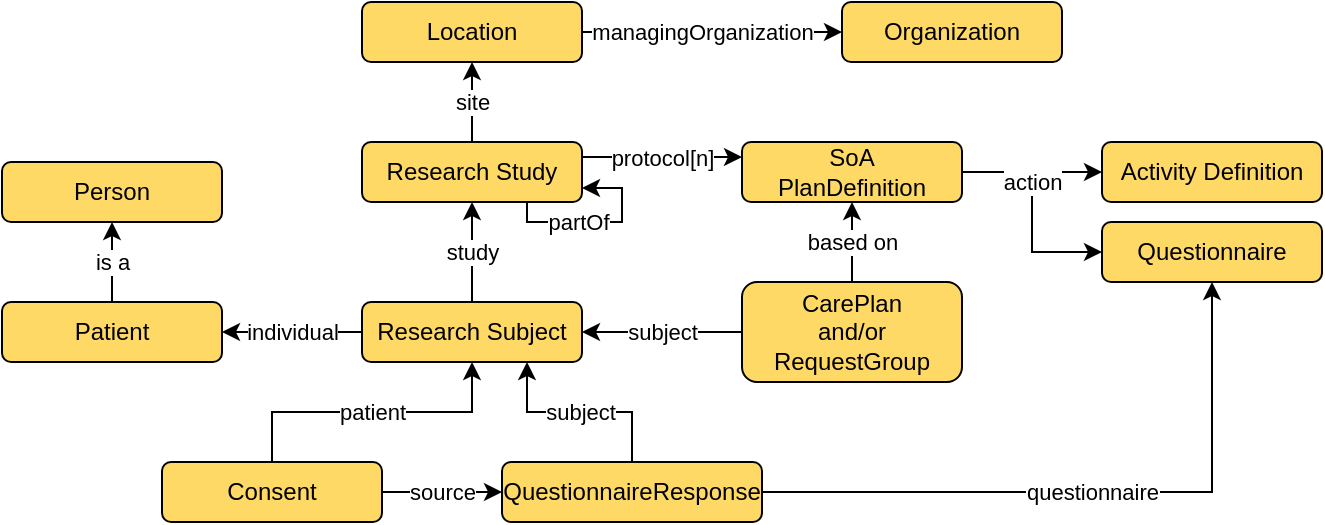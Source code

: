 <mxfile version="20.5.3" type="device"><diagram id="LX6P7j0GW9ViTpqA7aYc" name="Page-1"><mxGraphModel dx="1641" dy="374" grid="1" gridSize="10" guides="1" tooltips="1" connect="1" arrows="1" fold="1" page="1" pageScale="1" pageWidth="850" pageHeight="1100" math="0" shadow="0"><root><mxCell id="0"/><mxCell id="1" parent="0"/><mxCell id="qrLcl0S-mhwwa0B70cMd-2" value="managingOrganization" style="edgeStyle=orthogonalEdgeStyle;rounded=0;orthogonalLoop=1;jettySize=auto;html=1;fillColor=#FFD966;" edge="1" parent="1" source="qrLcl0S-mhwwa0B70cMd-1" target="qrLcl0S-mhwwa0B70cMd-3"><mxGeometry x="-0.077" relative="1" as="geometry"><mxPoint x="460" y="210" as="targetPoint"/><mxPoint as="offset"/></mxGeometry></mxCell><mxCell id="qrLcl0S-mhwwa0B70cMd-1" value="Location" style="rounded=1;whiteSpace=wrap;html=1;fillColor=#FFD966;" vertex="1" parent="1"><mxGeometry x="30" y="180" width="110" height="30" as="geometry"/></mxCell><mxCell id="qrLcl0S-mhwwa0B70cMd-3" value="Organization" style="rounded=1;whiteSpace=wrap;html=1;fillColor=#FFD966;" vertex="1" parent="1"><mxGeometry x="270" y="180" width="110" height="30" as="geometry"/></mxCell><mxCell id="qrLcl0S-mhwwa0B70cMd-5" value="site" style="edgeStyle=orthogonalEdgeStyle;rounded=0;orthogonalLoop=1;jettySize=auto;html=1;fillColor=#FFD966;" edge="1" parent="1" source="qrLcl0S-mhwwa0B70cMd-4" target="qrLcl0S-mhwwa0B70cMd-1"><mxGeometry relative="1" as="geometry"/></mxCell><mxCell id="qrLcl0S-mhwwa0B70cMd-9" value="partOf" style="edgeStyle=orthogonalEdgeStyle;rounded=0;orthogonalLoop=1;jettySize=auto;html=1;exitX=0.75;exitY=1;exitDx=0;exitDy=0;entryX=1;entryY=0.75;entryDx=0;entryDy=0;fillColor=#FFD966;" edge="1" parent="1" source="qrLcl0S-mhwwa0B70cMd-4" target="qrLcl0S-mhwwa0B70cMd-4"><mxGeometry x="-0.268" relative="1" as="geometry"><mxPoint x="200" y="270" as="targetPoint"/><Array as="points"><mxPoint x="113" y="290"/><mxPoint x="160" y="290"/><mxPoint x="160" y="273"/><mxPoint x="140" y="273"/></Array><mxPoint as="offset"/></mxGeometry></mxCell><mxCell id="qrLcl0S-mhwwa0B70cMd-11" value="protocol[n]" style="edgeStyle=orthogonalEdgeStyle;rounded=0;orthogonalLoop=1;jettySize=auto;html=1;exitX=1;exitY=0.25;exitDx=0;exitDy=0;entryX=0;entryY=0.25;entryDx=0;entryDy=0;fillColor=#FFD966;" edge="1" parent="1" source="qrLcl0S-mhwwa0B70cMd-4" target="qrLcl0S-mhwwa0B70cMd-10"><mxGeometry relative="1" as="geometry"/></mxCell><mxCell id="qrLcl0S-mhwwa0B70cMd-4" value="Research Study" style="rounded=1;whiteSpace=wrap;html=1;fillColor=#FFD966;" vertex="1" parent="1"><mxGeometry x="30" y="250" width="110" height="30" as="geometry"/></mxCell><mxCell id="qrLcl0S-mhwwa0B70cMd-8" value="study" style="edgeStyle=orthogonalEdgeStyle;rounded=0;orthogonalLoop=1;jettySize=auto;html=1;entryX=0.5;entryY=1;entryDx=0;entryDy=0;fillColor=#FFD966;" edge="1" parent="1" source="qrLcl0S-mhwwa0B70cMd-7" target="qrLcl0S-mhwwa0B70cMd-4"><mxGeometry relative="1" as="geometry"/></mxCell><mxCell id="qrLcl0S-mhwwa0B70cMd-27" value="individual" style="edgeStyle=orthogonalEdgeStyle;rounded=0;orthogonalLoop=1;jettySize=auto;html=1;entryX=1;entryY=0.5;entryDx=0;entryDy=0;fillColor=#FFD966;" edge="1" parent="1" source="qrLcl0S-mhwwa0B70cMd-7" target="qrLcl0S-mhwwa0B70cMd-26"><mxGeometry relative="1" as="geometry"/></mxCell><mxCell id="qrLcl0S-mhwwa0B70cMd-7" value="Research Subject" style="rounded=1;whiteSpace=wrap;html=1;fillColor=#FFD966;" vertex="1" parent="1"><mxGeometry x="30" y="330" width="110" height="30" as="geometry"/></mxCell><mxCell id="qrLcl0S-mhwwa0B70cMd-14" value="" style="edgeStyle=orthogonalEdgeStyle;rounded=0;orthogonalLoop=1;jettySize=auto;html=1;entryX=0;entryY=0.5;entryDx=0;entryDy=0;fillColor=#FFD966;" edge="1" parent="1" source="qrLcl0S-mhwwa0B70cMd-10" target="qrLcl0S-mhwwa0B70cMd-15"><mxGeometry relative="1" as="geometry"><mxPoint x="385" y="265" as="targetPoint"/></mxGeometry></mxCell><mxCell id="qrLcl0S-mhwwa0B70cMd-17" value="action" style="edgeStyle=orthogonalEdgeStyle;rounded=0;orthogonalLoop=1;jettySize=auto;html=1;exitX=1;exitY=0.5;exitDx=0;exitDy=0;entryX=0;entryY=0.5;entryDx=0;entryDy=0;fillColor=#FFD966;" edge="1" parent="1" source="qrLcl0S-mhwwa0B70cMd-10" target="qrLcl0S-mhwwa0B70cMd-16"><mxGeometry x="-0.273" relative="1" as="geometry"><mxPoint as="offset"/></mxGeometry></mxCell><mxCell id="qrLcl0S-mhwwa0B70cMd-10" value="SoA&lt;br&gt;PlanDefinition" style="rounded=1;whiteSpace=wrap;html=1;fillColor=#FFD966;" vertex="1" parent="1"><mxGeometry x="220" y="250" width="110" height="30" as="geometry"/></mxCell><mxCell id="qrLcl0S-mhwwa0B70cMd-15" value="Activity Definition" style="rounded=1;whiteSpace=wrap;html=1;fillColor=#FFD966;" vertex="1" parent="1"><mxGeometry x="400" y="250" width="110" height="30" as="geometry"/></mxCell><mxCell id="qrLcl0S-mhwwa0B70cMd-16" value="Questionnaire" style="rounded=1;whiteSpace=wrap;html=1;fillColor=#FFD966;" vertex="1" parent="1"><mxGeometry x="400" y="290" width="110" height="30" as="geometry"/></mxCell><mxCell id="qrLcl0S-mhwwa0B70cMd-19" value="based on" style="edgeStyle=orthogonalEdgeStyle;rounded=0;orthogonalLoop=1;jettySize=auto;html=1;entryX=0.5;entryY=1;entryDx=0;entryDy=0;fillColor=#FFD966;" edge="1" parent="1" source="qrLcl0S-mhwwa0B70cMd-18" target="qrLcl0S-mhwwa0B70cMd-10"><mxGeometry relative="1" as="geometry"/></mxCell><mxCell id="qrLcl0S-mhwwa0B70cMd-30" value="subject" style="edgeStyle=orthogonalEdgeStyle;rounded=0;orthogonalLoop=1;jettySize=auto;html=1;entryX=1;entryY=0.5;entryDx=0;entryDy=0;fillColor=#FFD966;" edge="1" parent="1" source="qrLcl0S-mhwwa0B70cMd-18" target="qrLcl0S-mhwwa0B70cMd-7"><mxGeometry relative="1" as="geometry"/></mxCell><mxCell id="qrLcl0S-mhwwa0B70cMd-18" value="CarePlan&lt;br&gt;and/or&lt;br&gt;RequestGroup" style="rounded=1;whiteSpace=wrap;html=1;fillColor=#FFD966;" vertex="1" parent="1"><mxGeometry x="220" y="320" width="110" height="50" as="geometry"/></mxCell><mxCell id="qrLcl0S-mhwwa0B70cMd-21" value="subject" style="edgeStyle=orthogonalEdgeStyle;rounded=0;orthogonalLoop=1;jettySize=auto;html=1;entryX=0.75;entryY=1;entryDx=0;entryDy=0;fillColor=#FFD966;" edge="1" parent="1" source="qrLcl0S-mhwwa0B70cMd-20" target="qrLcl0S-mhwwa0B70cMd-7"><mxGeometry relative="1" as="geometry"/></mxCell><mxCell id="qrLcl0S-mhwwa0B70cMd-22" value="questionnaire" style="edgeStyle=orthogonalEdgeStyle;rounded=0;orthogonalLoop=1;jettySize=auto;html=1;entryX=0.5;entryY=1;entryDx=0;entryDy=0;fillColor=#FFD966;" edge="1" parent="1" source="qrLcl0S-mhwwa0B70cMd-20" target="qrLcl0S-mhwwa0B70cMd-16"><mxGeometry relative="1" as="geometry"/></mxCell><mxCell id="qrLcl0S-mhwwa0B70cMd-20" value="QuestionnaireResponse" style="rounded=1;whiteSpace=wrap;html=1;fillColor=#FFD966;" vertex="1" parent="1"><mxGeometry x="100" y="410" width="130" height="30" as="geometry"/></mxCell><mxCell id="qrLcl0S-mhwwa0B70cMd-24" value="patient" style="edgeStyle=orthogonalEdgeStyle;rounded=0;orthogonalLoop=1;jettySize=auto;html=1;fillColor=#FFD966;" edge="1" parent="1" source="qrLcl0S-mhwwa0B70cMd-23" target="qrLcl0S-mhwwa0B70cMd-7"><mxGeometry relative="1" as="geometry"/></mxCell><mxCell id="qrLcl0S-mhwwa0B70cMd-25" value="source" style="edgeStyle=orthogonalEdgeStyle;rounded=0;orthogonalLoop=1;jettySize=auto;html=1;entryX=0;entryY=0.5;entryDx=0;entryDy=0;fillColor=#FFD966;" edge="1" parent="1" source="qrLcl0S-mhwwa0B70cMd-23" target="qrLcl0S-mhwwa0B70cMd-20"><mxGeometry relative="1" as="geometry"/></mxCell><mxCell id="qrLcl0S-mhwwa0B70cMd-23" value="Consent" style="rounded=1;whiteSpace=wrap;html=1;fillColor=#FFD966;" vertex="1" parent="1"><mxGeometry x="-70" y="410" width="110" height="30" as="geometry"/></mxCell><mxCell id="qrLcl0S-mhwwa0B70cMd-29" value="is a" style="edgeStyle=orthogonalEdgeStyle;rounded=0;orthogonalLoop=1;jettySize=auto;html=1;entryX=0.5;entryY=1;entryDx=0;entryDy=0;fillColor=#FFD966;" edge="1" parent="1" source="qrLcl0S-mhwwa0B70cMd-26" target="qrLcl0S-mhwwa0B70cMd-28"><mxGeometry relative="1" as="geometry"/></mxCell><mxCell id="qrLcl0S-mhwwa0B70cMd-26" value="Patient" style="rounded=1;whiteSpace=wrap;html=1;fillColor=#FFD966;" vertex="1" parent="1"><mxGeometry x="-150" y="330" width="110" height="30" as="geometry"/></mxCell><mxCell id="qrLcl0S-mhwwa0B70cMd-28" value="Person" style="rounded=1;whiteSpace=wrap;html=1;fillColor=#FFD966;" vertex="1" parent="1"><mxGeometry x="-150" y="260" width="110" height="30" as="geometry"/></mxCell></root></mxGraphModel></diagram></mxfile>